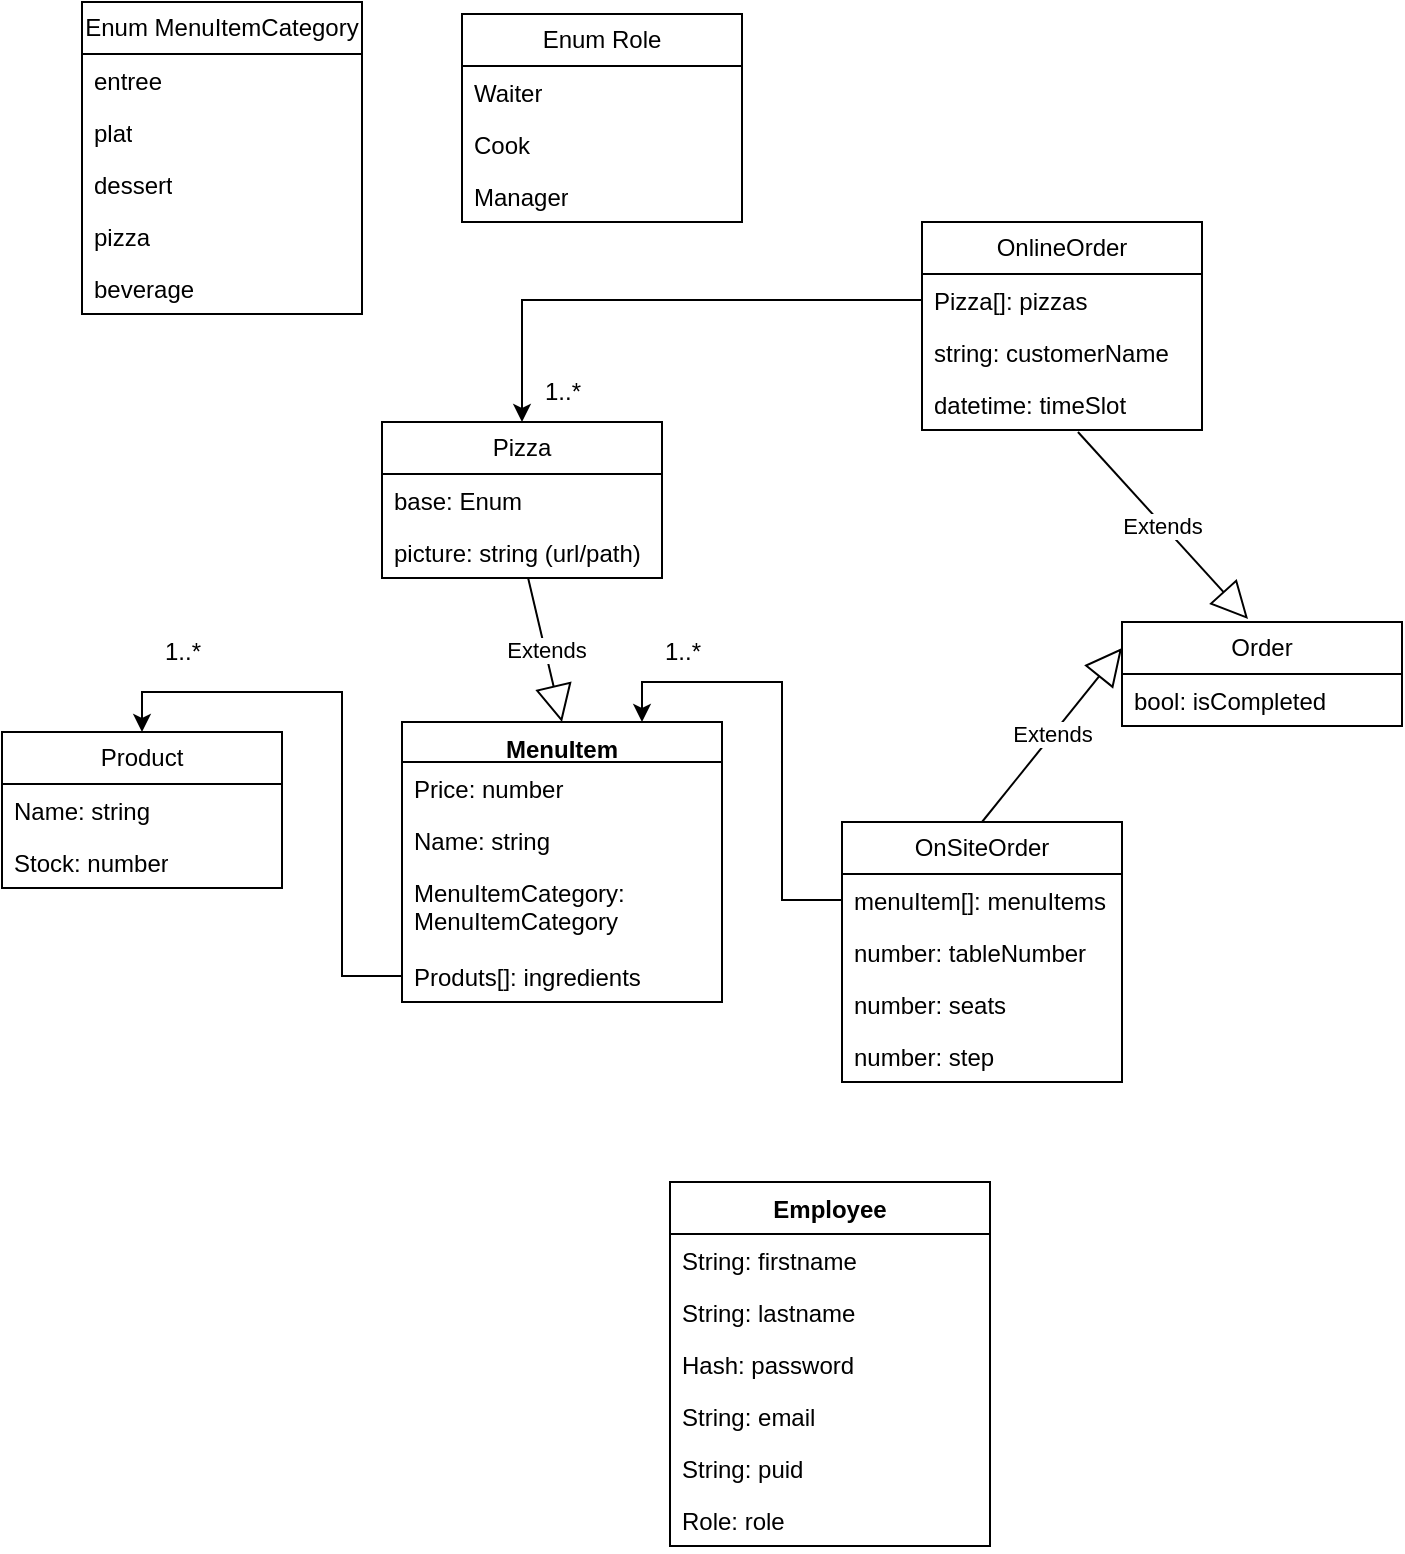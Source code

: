 <mxfile version="21.6.5" type="device">
  <diagram id="C5RBs43oDa-KdzZeNtuy" name="Page-1">
    <mxGraphModel dx="1434" dy="796" grid="1" gridSize="10" guides="1" tooltips="1" connect="1" arrows="1" fold="1" page="1" pageScale="1" pageWidth="827" pageHeight="1169" math="0" shadow="0">
      <root>
        <mxCell id="WIyWlLk6GJQsqaUBKTNV-0" />
        <mxCell id="WIyWlLk6GJQsqaUBKTNV-1" parent="WIyWlLk6GJQsqaUBKTNV-0" />
        <mxCell id="WaMKBkJiHgvp6dKoPgcc-8" value="MenuItem&lt;br&gt;" style="swimlane;fontStyle=1;align=center;verticalAlign=top;childLayout=stackLayout;horizontal=1;startSize=20;horizontalStack=0;resizeParent=1;resizeParentMax=0;resizeLast=0;collapsible=1;marginBottom=0;whiteSpace=wrap;html=1;" vertex="1" parent="WIyWlLk6GJQsqaUBKTNV-1">
          <mxGeometry x="200" y="520" width="160" height="140" as="geometry" />
        </mxCell>
        <mxCell id="WaMKBkJiHgvp6dKoPgcc-9" value="Price: number" style="text;strokeColor=none;fillColor=none;align=left;verticalAlign=top;spacingLeft=4;spacingRight=4;overflow=hidden;rotatable=0;points=[[0,0.5],[1,0.5]];portConstraint=eastwest;whiteSpace=wrap;html=1;" vertex="1" parent="WaMKBkJiHgvp6dKoPgcc-8">
          <mxGeometry y="20" width="160" height="26" as="geometry" />
        </mxCell>
        <mxCell id="WaMKBkJiHgvp6dKoPgcc-18" value="Name: string" style="text;strokeColor=none;fillColor=none;align=left;verticalAlign=top;spacingLeft=4;spacingRight=4;overflow=hidden;rotatable=0;points=[[0,0.5],[1,0.5]];portConstraint=eastwest;whiteSpace=wrap;html=1;" vertex="1" parent="WaMKBkJiHgvp6dKoPgcc-8">
          <mxGeometry y="46" width="160" height="26" as="geometry" />
        </mxCell>
        <mxCell id="WaMKBkJiHgvp6dKoPgcc-14" value="MenuItemCategory: MenuItemCategory" style="text;strokeColor=none;fillColor=none;align=left;verticalAlign=top;spacingLeft=4;spacingRight=4;overflow=hidden;rotatable=0;points=[[0,0.5],[1,0.5]];portConstraint=eastwest;whiteSpace=wrap;html=1;" vertex="1" parent="WaMKBkJiHgvp6dKoPgcc-8">
          <mxGeometry y="72" width="160" height="42" as="geometry" />
        </mxCell>
        <mxCell id="WaMKBkJiHgvp6dKoPgcc-26" value="Produts[]: ingredients" style="text;strokeColor=none;fillColor=none;align=left;verticalAlign=top;spacingLeft=4;spacingRight=4;overflow=hidden;rotatable=0;points=[[0,0.5],[1,0.5]];portConstraint=eastwest;whiteSpace=wrap;html=1;" vertex="1" parent="WaMKBkJiHgvp6dKoPgcc-8">
          <mxGeometry y="114" width="160" height="26" as="geometry" />
        </mxCell>
        <mxCell id="WaMKBkJiHgvp6dKoPgcc-22" value="Employee" style="swimlane;fontStyle=1;align=center;verticalAlign=top;childLayout=stackLayout;horizontal=1;startSize=26;horizontalStack=0;resizeParent=1;resizeParentMax=0;resizeLast=0;collapsible=1;marginBottom=0;whiteSpace=wrap;html=1;" vertex="1" parent="WIyWlLk6GJQsqaUBKTNV-1">
          <mxGeometry x="334" y="750" width="160" height="182" as="geometry" />
        </mxCell>
        <mxCell id="WaMKBkJiHgvp6dKoPgcc-90" value="String: firstname" style="text;strokeColor=none;fillColor=none;align=left;verticalAlign=top;spacingLeft=4;spacingRight=4;overflow=hidden;rotatable=0;points=[[0,0.5],[1,0.5]];portConstraint=eastwest;whiteSpace=wrap;html=1;" vertex="1" parent="WaMKBkJiHgvp6dKoPgcc-22">
          <mxGeometry y="26" width="160" height="26" as="geometry" />
        </mxCell>
        <mxCell id="WaMKBkJiHgvp6dKoPgcc-89" value="String: lastname" style="text;strokeColor=none;fillColor=none;align=left;verticalAlign=top;spacingLeft=4;spacingRight=4;overflow=hidden;rotatable=0;points=[[0,0.5],[1,0.5]];portConstraint=eastwest;whiteSpace=wrap;html=1;" vertex="1" parent="WaMKBkJiHgvp6dKoPgcc-22">
          <mxGeometry y="52" width="160" height="26" as="geometry" />
        </mxCell>
        <mxCell id="WaMKBkJiHgvp6dKoPgcc-27" value="Hash: password" style="text;strokeColor=none;fillColor=none;align=left;verticalAlign=top;spacingLeft=4;spacingRight=4;overflow=hidden;rotatable=0;points=[[0,0.5],[1,0.5]];portConstraint=eastwest;whiteSpace=wrap;html=1;" vertex="1" parent="WaMKBkJiHgvp6dKoPgcc-22">
          <mxGeometry y="78" width="160" height="26" as="geometry" />
        </mxCell>
        <mxCell id="WaMKBkJiHgvp6dKoPgcc-88" value="String: email" style="text;strokeColor=none;fillColor=none;align=left;verticalAlign=top;spacingLeft=4;spacingRight=4;overflow=hidden;rotatable=0;points=[[0,0.5],[1,0.5]];portConstraint=eastwest;whiteSpace=wrap;html=1;" vertex="1" parent="WaMKBkJiHgvp6dKoPgcc-22">
          <mxGeometry y="104" width="160" height="26" as="geometry" />
        </mxCell>
        <mxCell id="WaMKBkJiHgvp6dKoPgcc-23" value="String: puid" style="text;strokeColor=none;fillColor=none;align=left;verticalAlign=top;spacingLeft=4;spacingRight=4;overflow=hidden;rotatable=0;points=[[0,0.5],[1,0.5]];portConstraint=eastwest;whiteSpace=wrap;html=1;" vertex="1" parent="WaMKBkJiHgvp6dKoPgcc-22">
          <mxGeometry y="130" width="160" height="26" as="geometry" />
        </mxCell>
        <mxCell id="WaMKBkJiHgvp6dKoPgcc-28" value="Role: role" style="text;strokeColor=none;fillColor=none;align=left;verticalAlign=top;spacingLeft=4;spacingRight=4;overflow=hidden;rotatable=0;points=[[0,0.5],[1,0.5]];portConstraint=eastwest;whiteSpace=wrap;html=1;" vertex="1" parent="WaMKBkJiHgvp6dKoPgcc-22">
          <mxGeometry y="156" width="160" height="26" as="geometry" />
        </mxCell>
        <mxCell id="WaMKBkJiHgvp6dKoPgcc-34" value="Product&lt;br&gt;" style="swimlane;fontStyle=0;childLayout=stackLayout;horizontal=1;startSize=26;fillColor=none;horizontalStack=0;resizeParent=1;resizeParentMax=0;resizeLast=0;collapsible=1;marginBottom=0;whiteSpace=wrap;html=1;" vertex="1" parent="WIyWlLk6GJQsqaUBKTNV-1">
          <mxGeometry y="525" width="140" height="78" as="geometry" />
        </mxCell>
        <mxCell id="WaMKBkJiHgvp6dKoPgcc-35" value="Name: string" style="text;strokeColor=none;fillColor=none;align=left;verticalAlign=top;spacingLeft=4;spacingRight=4;overflow=hidden;rotatable=0;points=[[0,0.5],[1,0.5]];portConstraint=eastwest;whiteSpace=wrap;html=1;" vertex="1" parent="WaMKBkJiHgvp6dKoPgcc-34">
          <mxGeometry y="26" width="140" height="26" as="geometry" />
        </mxCell>
        <mxCell id="WaMKBkJiHgvp6dKoPgcc-36" value="Stock: number" style="text;strokeColor=none;fillColor=none;align=left;verticalAlign=top;spacingLeft=4;spacingRight=4;overflow=hidden;rotatable=0;points=[[0,0.5],[1,0.5]];portConstraint=eastwest;whiteSpace=wrap;html=1;" vertex="1" parent="WaMKBkJiHgvp6dKoPgcc-34">
          <mxGeometry y="52" width="140" height="26" as="geometry" />
        </mxCell>
        <mxCell id="WaMKBkJiHgvp6dKoPgcc-39" value="Enum MenuItemCategory" style="swimlane;fontStyle=0;childLayout=stackLayout;horizontal=1;startSize=26;fillColor=none;horizontalStack=0;resizeParent=1;resizeParentMax=0;resizeLast=0;collapsible=1;marginBottom=0;whiteSpace=wrap;html=1;" vertex="1" parent="WIyWlLk6GJQsqaUBKTNV-1">
          <mxGeometry x="40" y="160" width="140" height="156" as="geometry" />
        </mxCell>
        <mxCell id="WaMKBkJiHgvp6dKoPgcc-40" value="entree" style="text;strokeColor=none;fillColor=none;align=left;verticalAlign=top;spacingLeft=4;spacingRight=4;overflow=hidden;rotatable=0;points=[[0,0.5],[1,0.5]];portConstraint=eastwest;whiteSpace=wrap;html=1;" vertex="1" parent="WaMKBkJiHgvp6dKoPgcc-39">
          <mxGeometry y="26" width="140" height="26" as="geometry" />
        </mxCell>
        <mxCell id="WaMKBkJiHgvp6dKoPgcc-41" value="plat" style="text;strokeColor=none;fillColor=none;align=left;verticalAlign=top;spacingLeft=4;spacingRight=4;overflow=hidden;rotatable=0;points=[[0,0.5],[1,0.5]];portConstraint=eastwest;whiteSpace=wrap;html=1;" vertex="1" parent="WaMKBkJiHgvp6dKoPgcc-39">
          <mxGeometry y="52" width="140" height="26" as="geometry" />
        </mxCell>
        <mxCell id="WaMKBkJiHgvp6dKoPgcc-43" value="dessert&lt;br&gt;" style="text;strokeColor=none;fillColor=none;align=left;verticalAlign=top;spacingLeft=4;spacingRight=4;overflow=hidden;rotatable=0;points=[[0,0.5],[1,0.5]];portConstraint=eastwest;whiteSpace=wrap;html=1;" vertex="1" parent="WaMKBkJiHgvp6dKoPgcc-39">
          <mxGeometry y="78" width="140" height="26" as="geometry" />
        </mxCell>
        <mxCell id="WaMKBkJiHgvp6dKoPgcc-75" value="pizza" style="text;strokeColor=none;fillColor=none;align=left;verticalAlign=top;spacingLeft=4;spacingRight=4;overflow=hidden;rotatable=0;points=[[0,0.5],[1,0.5]];portConstraint=eastwest;whiteSpace=wrap;html=1;" vertex="1" parent="WaMKBkJiHgvp6dKoPgcc-39">
          <mxGeometry y="104" width="140" height="26" as="geometry" />
        </mxCell>
        <mxCell id="WaMKBkJiHgvp6dKoPgcc-42" value="beverage" style="text;strokeColor=none;fillColor=none;align=left;verticalAlign=top;spacingLeft=4;spacingRight=4;overflow=hidden;rotatable=0;points=[[0,0.5],[1,0.5]];portConstraint=eastwest;whiteSpace=wrap;html=1;" vertex="1" parent="WaMKBkJiHgvp6dKoPgcc-39">
          <mxGeometry y="130" width="140" height="26" as="geometry" />
        </mxCell>
        <mxCell id="WaMKBkJiHgvp6dKoPgcc-46" value="Pizza" style="swimlane;fontStyle=0;childLayout=stackLayout;horizontal=1;startSize=26;fillColor=none;horizontalStack=0;resizeParent=1;resizeParentMax=0;resizeLast=0;collapsible=1;marginBottom=0;whiteSpace=wrap;html=1;" vertex="1" parent="WIyWlLk6GJQsqaUBKTNV-1">
          <mxGeometry x="190" y="370" width="140" height="78" as="geometry" />
        </mxCell>
        <mxCell id="WaMKBkJiHgvp6dKoPgcc-47" value="base: Enum" style="text;strokeColor=none;fillColor=none;align=left;verticalAlign=top;spacingLeft=4;spacingRight=4;overflow=hidden;rotatable=0;points=[[0,0.5],[1,0.5]];portConstraint=eastwest;whiteSpace=wrap;html=1;" vertex="1" parent="WaMKBkJiHgvp6dKoPgcc-46">
          <mxGeometry y="26" width="140" height="26" as="geometry" />
        </mxCell>
        <mxCell id="WaMKBkJiHgvp6dKoPgcc-48" value="picture: string (url/path)" style="text;strokeColor=none;fillColor=none;align=left;verticalAlign=top;spacingLeft=4;spacingRight=4;overflow=hidden;rotatable=0;points=[[0,0.5],[1,0.5]];portConstraint=eastwest;whiteSpace=wrap;html=1;" vertex="1" parent="WaMKBkJiHgvp6dKoPgcc-46">
          <mxGeometry y="52" width="140" height="26" as="geometry" />
        </mxCell>
        <mxCell id="WaMKBkJiHgvp6dKoPgcc-62" value="Extends" style="endArrow=block;endSize=16;endFill=0;html=1;rounded=0;entryX=0.5;entryY=0;entryDx=0;entryDy=0;" edge="1" parent="WIyWlLk6GJQsqaUBKTNV-1" source="WaMKBkJiHgvp6dKoPgcc-48" target="WaMKBkJiHgvp6dKoPgcc-8">
          <mxGeometry width="160" relative="1" as="geometry">
            <mxPoint x="340" y="350" as="sourcePoint" />
            <mxPoint x="420" y="470" as="targetPoint" />
          </mxGeometry>
        </mxCell>
        <mxCell id="WaMKBkJiHgvp6dKoPgcc-63" value="Order" style="swimlane;fontStyle=0;childLayout=stackLayout;horizontal=1;startSize=26;fillColor=none;horizontalStack=0;resizeParent=1;resizeParentMax=0;resizeLast=0;collapsible=1;marginBottom=0;whiteSpace=wrap;html=1;" vertex="1" parent="WIyWlLk6GJQsqaUBKTNV-1">
          <mxGeometry x="560" y="470" width="140" height="52" as="geometry" />
        </mxCell>
        <mxCell id="WaMKBkJiHgvp6dKoPgcc-78" value="bool: isCompleted" style="text;strokeColor=none;fillColor=none;align=left;verticalAlign=top;spacingLeft=4;spacingRight=4;overflow=hidden;rotatable=0;points=[[0,0.5],[1,0.5]];portConstraint=eastwest;whiteSpace=wrap;html=1;" vertex="1" parent="WaMKBkJiHgvp6dKoPgcc-63">
          <mxGeometry y="26" width="140" height="26" as="geometry" />
        </mxCell>
        <mxCell id="WaMKBkJiHgvp6dKoPgcc-67" value="OnlineOrder" style="swimlane;fontStyle=0;childLayout=stackLayout;horizontal=1;startSize=26;fillColor=none;horizontalStack=0;resizeParent=1;resizeParentMax=0;resizeLast=0;collapsible=1;marginBottom=0;whiteSpace=wrap;html=1;" vertex="1" parent="WIyWlLk6GJQsqaUBKTNV-1">
          <mxGeometry x="460" y="270" width="140" height="104" as="geometry" />
        </mxCell>
        <mxCell id="WaMKBkJiHgvp6dKoPgcc-68" value="Pizza[]: pizzas" style="text;strokeColor=none;fillColor=none;align=left;verticalAlign=top;spacingLeft=4;spacingRight=4;overflow=hidden;rotatable=0;points=[[0,0.5],[1,0.5]];portConstraint=eastwest;whiteSpace=wrap;html=1;" vertex="1" parent="WaMKBkJiHgvp6dKoPgcc-67">
          <mxGeometry y="26" width="140" height="26" as="geometry" />
        </mxCell>
        <mxCell id="WaMKBkJiHgvp6dKoPgcc-69" value="string: customerName" style="text;strokeColor=none;fillColor=none;align=left;verticalAlign=top;spacingLeft=4;spacingRight=4;overflow=hidden;rotatable=0;points=[[0,0.5],[1,0.5]];portConstraint=eastwest;whiteSpace=wrap;html=1;" vertex="1" parent="WaMKBkJiHgvp6dKoPgcc-67">
          <mxGeometry y="52" width="140" height="26" as="geometry" />
        </mxCell>
        <mxCell id="WaMKBkJiHgvp6dKoPgcc-82" value="datetime: timeSlot" style="text;strokeColor=none;fillColor=none;align=left;verticalAlign=top;spacingLeft=4;spacingRight=4;overflow=hidden;rotatable=0;points=[[0,0.5],[1,0.5]];portConstraint=eastwest;whiteSpace=wrap;html=1;" vertex="1" parent="WaMKBkJiHgvp6dKoPgcc-67">
          <mxGeometry y="78" width="140" height="26" as="geometry" />
        </mxCell>
        <mxCell id="WaMKBkJiHgvp6dKoPgcc-71" value="OnSiteOrder" style="swimlane;fontStyle=0;childLayout=stackLayout;horizontal=1;startSize=26;fillColor=none;horizontalStack=0;resizeParent=1;resizeParentMax=0;resizeLast=0;collapsible=1;marginBottom=0;whiteSpace=wrap;html=1;" vertex="1" parent="WIyWlLk6GJQsqaUBKTNV-1">
          <mxGeometry x="420" y="570" width="140" height="130" as="geometry" />
        </mxCell>
        <mxCell id="WaMKBkJiHgvp6dKoPgcc-72" value="menuItem[]: menuItems" style="text;strokeColor=none;fillColor=none;align=left;verticalAlign=top;spacingLeft=4;spacingRight=4;overflow=hidden;rotatable=0;points=[[0,0.5],[1,0.5]];portConstraint=eastwest;whiteSpace=wrap;html=1;" vertex="1" parent="WaMKBkJiHgvp6dKoPgcc-71">
          <mxGeometry y="26" width="140" height="26" as="geometry" />
        </mxCell>
        <mxCell id="WaMKBkJiHgvp6dKoPgcc-73" value="number: tableNumber" style="text;strokeColor=none;fillColor=none;align=left;verticalAlign=top;spacingLeft=4;spacingRight=4;overflow=hidden;rotatable=0;points=[[0,0.5],[1,0.5]];portConstraint=eastwest;whiteSpace=wrap;html=1;" vertex="1" parent="WaMKBkJiHgvp6dKoPgcc-71">
          <mxGeometry y="52" width="140" height="26" as="geometry" />
        </mxCell>
        <mxCell id="WaMKBkJiHgvp6dKoPgcc-81" value="number: seats" style="text;strokeColor=none;fillColor=none;align=left;verticalAlign=top;spacingLeft=4;spacingRight=4;overflow=hidden;rotatable=0;points=[[0,0.5],[1,0.5]];portConstraint=eastwest;whiteSpace=wrap;html=1;" vertex="1" parent="WaMKBkJiHgvp6dKoPgcc-71">
          <mxGeometry y="78" width="140" height="26" as="geometry" />
        </mxCell>
        <mxCell id="WaMKBkJiHgvp6dKoPgcc-74" value="number: step" style="text;strokeColor=none;fillColor=none;align=left;verticalAlign=top;spacingLeft=4;spacingRight=4;overflow=hidden;rotatable=0;points=[[0,0.5],[1,0.5]];portConstraint=eastwest;whiteSpace=wrap;html=1;" vertex="1" parent="WaMKBkJiHgvp6dKoPgcc-71">
          <mxGeometry y="104" width="140" height="26" as="geometry" />
        </mxCell>
        <mxCell id="WaMKBkJiHgvp6dKoPgcc-76" value="Extends" style="endArrow=block;endSize=16;endFill=0;html=1;rounded=0;entryX=0.45;entryY=-0.029;entryDx=0;entryDy=0;exitX=0.557;exitY=1.038;exitDx=0;exitDy=0;exitPerimeter=0;entryPerimeter=0;" edge="1" parent="WIyWlLk6GJQsqaUBKTNV-1" target="WaMKBkJiHgvp6dKoPgcc-63">
          <mxGeometry width="160" relative="1" as="geometry">
            <mxPoint x="537.98" y="374.988" as="sourcePoint" />
            <mxPoint x="431" y="445" as="targetPoint" />
          </mxGeometry>
        </mxCell>
        <mxCell id="WaMKBkJiHgvp6dKoPgcc-83" style="edgeStyle=orthogonalEdgeStyle;rounded=0;orthogonalLoop=1;jettySize=auto;html=1;entryX=0.5;entryY=0;entryDx=0;entryDy=0;" edge="1" parent="WIyWlLk6GJQsqaUBKTNV-1" source="WaMKBkJiHgvp6dKoPgcc-68" target="WaMKBkJiHgvp6dKoPgcc-46">
          <mxGeometry relative="1" as="geometry" />
        </mxCell>
        <mxCell id="WaMKBkJiHgvp6dKoPgcc-84" value="1..*" style="text;html=1;align=center;verticalAlign=middle;resizable=0;points=[];autosize=1;strokeColor=none;fillColor=none;" vertex="1" parent="WIyWlLk6GJQsqaUBKTNV-1">
          <mxGeometry x="260" y="340" width="40" height="30" as="geometry" />
        </mxCell>
        <mxCell id="WaMKBkJiHgvp6dKoPgcc-85" style="edgeStyle=orthogonalEdgeStyle;rounded=0;orthogonalLoop=1;jettySize=auto;html=1;entryX=0.75;entryY=0;entryDx=0;entryDy=0;" edge="1" parent="WIyWlLk6GJQsqaUBKTNV-1" source="WaMKBkJiHgvp6dKoPgcc-72" target="WaMKBkJiHgvp6dKoPgcc-8">
          <mxGeometry relative="1" as="geometry" />
        </mxCell>
        <mxCell id="WaMKBkJiHgvp6dKoPgcc-86" value="1..*" style="text;html=1;align=center;verticalAlign=middle;resizable=0;points=[];autosize=1;strokeColor=none;fillColor=none;" vertex="1" parent="WIyWlLk6GJQsqaUBKTNV-1">
          <mxGeometry x="320" y="470" width="40" height="30" as="geometry" />
        </mxCell>
        <mxCell id="WaMKBkJiHgvp6dKoPgcc-87" style="edgeStyle=orthogonalEdgeStyle;rounded=0;orthogonalLoop=1;jettySize=auto;html=1;entryX=0.5;entryY=0;entryDx=0;entryDy=0;" edge="1" parent="WIyWlLk6GJQsqaUBKTNV-1" source="WaMKBkJiHgvp6dKoPgcc-26" target="WaMKBkJiHgvp6dKoPgcc-34">
          <mxGeometry relative="1" as="geometry" />
        </mxCell>
        <mxCell id="WaMKBkJiHgvp6dKoPgcc-91" value="Enum Role" style="swimlane;fontStyle=0;childLayout=stackLayout;horizontal=1;startSize=26;fillColor=none;horizontalStack=0;resizeParent=1;resizeParentMax=0;resizeLast=0;collapsible=1;marginBottom=0;whiteSpace=wrap;html=1;" vertex="1" parent="WIyWlLk6GJQsqaUBKTNV-1">
          <mxGeometry x="230" y="166" width="140" height="104" as="geometry" />
        </mxCell>
        <mxCell id="WaMKBkJiHgvp6dKoPgcc-92" value="Waiter" style="text;strokeColor=none;fillColor=none;align=left;verticalAlign=top;spacingLeft=4;spacingRight=4;overflow=hidden;rotatable=0;points=[[0,0.5],[1,0.5]];portConstraint=eastwest;whiteSpace=wrap;html=1;" vertex="1" parent="WaMKBkJiHgvp6dKoPgcc-91">
          <mxGeometry y="26" width="140" height="26" as="geometry" />
        </mxCell>
        <mxCell id="WaMKBkJiHgvp6dKoPgcc-93" value="Cook" style="text;strokeColor=none;fillColor=none;align=left;verticalAlign=top;spacingLeft=4;spacingRight=4;overflow=hidden;rotatable=0;points=[[0,0.5],[1,0.5]];portConstraint=eastwest;whiteSpace=wrap;html=1;" vertex="1" parent="WaMKBkJiHgvp6dKoPgcc-91">
          <mxGeometry y="52" width="140" height="26" as="geometry" />
        </mxCell>
        <mxCell id="WaMKBkJiHgvp6dKoPgcc-95" value="Manager" style="text;strokeColor=none;fillColor=none;align=left;verticalAlign=top;spacingLeft=4;spacingRight=4;overflow=hidden;rotatable=0;points=[[0,0.5],[1,0.5]];portConstraint=eastwest;whiteSpace=wrap;html=1;" vertex="1" parent="WaMKBkJiHgvp6dKoPgcc-91">
          <mxGeometry y="78" width="140" height="26" as="geometry" />
        </mxCell>
        <mxCell id="WaMKBkJiHgvp6dKoPgcc-97" value="1..*" style="text;html=1;align=center;verticalAlign=middle;resizable=0;points=[];autosize=1;strokeColor=none;fillColor=none;" vertex="1" parent="WIyWlLk6GJQsqaUBKTNV-1">
          <mxGeometry x="70" y="470" width="40" height="30" as="geometry" />
        </mxCell>
        <mxCell id="WaMKBkJiHgvp6dKoPgcc-98" value="Extends" style="endArrow=block;endSize=16;endFill=0;html=1;rounded=0;entryX=0;entryY=0.25;entryDx=0;entryDy=0;exitX=0.5;exitY=0;exitDx=0;exitDy=0;" edge="1" parent="WIyWlLk6GJQsqaUBKTNV-1" source="WaMKBkJiHgvp6dKoPgcc-71" target="WaMKBkJiHgvp6dKoPgcc-63">
          <mxGeometry width="160" relative="1" as="geometry">
            <mxPoint x="547.98" y="384.988" as="sourcePoint" />
            <mxPoint x="633" y="478" as="targetPoint" />
          </mxGeometry>
        </mxCell>
      </root>
    </mxGraphModel>
  </diagram>
</mxfile>
